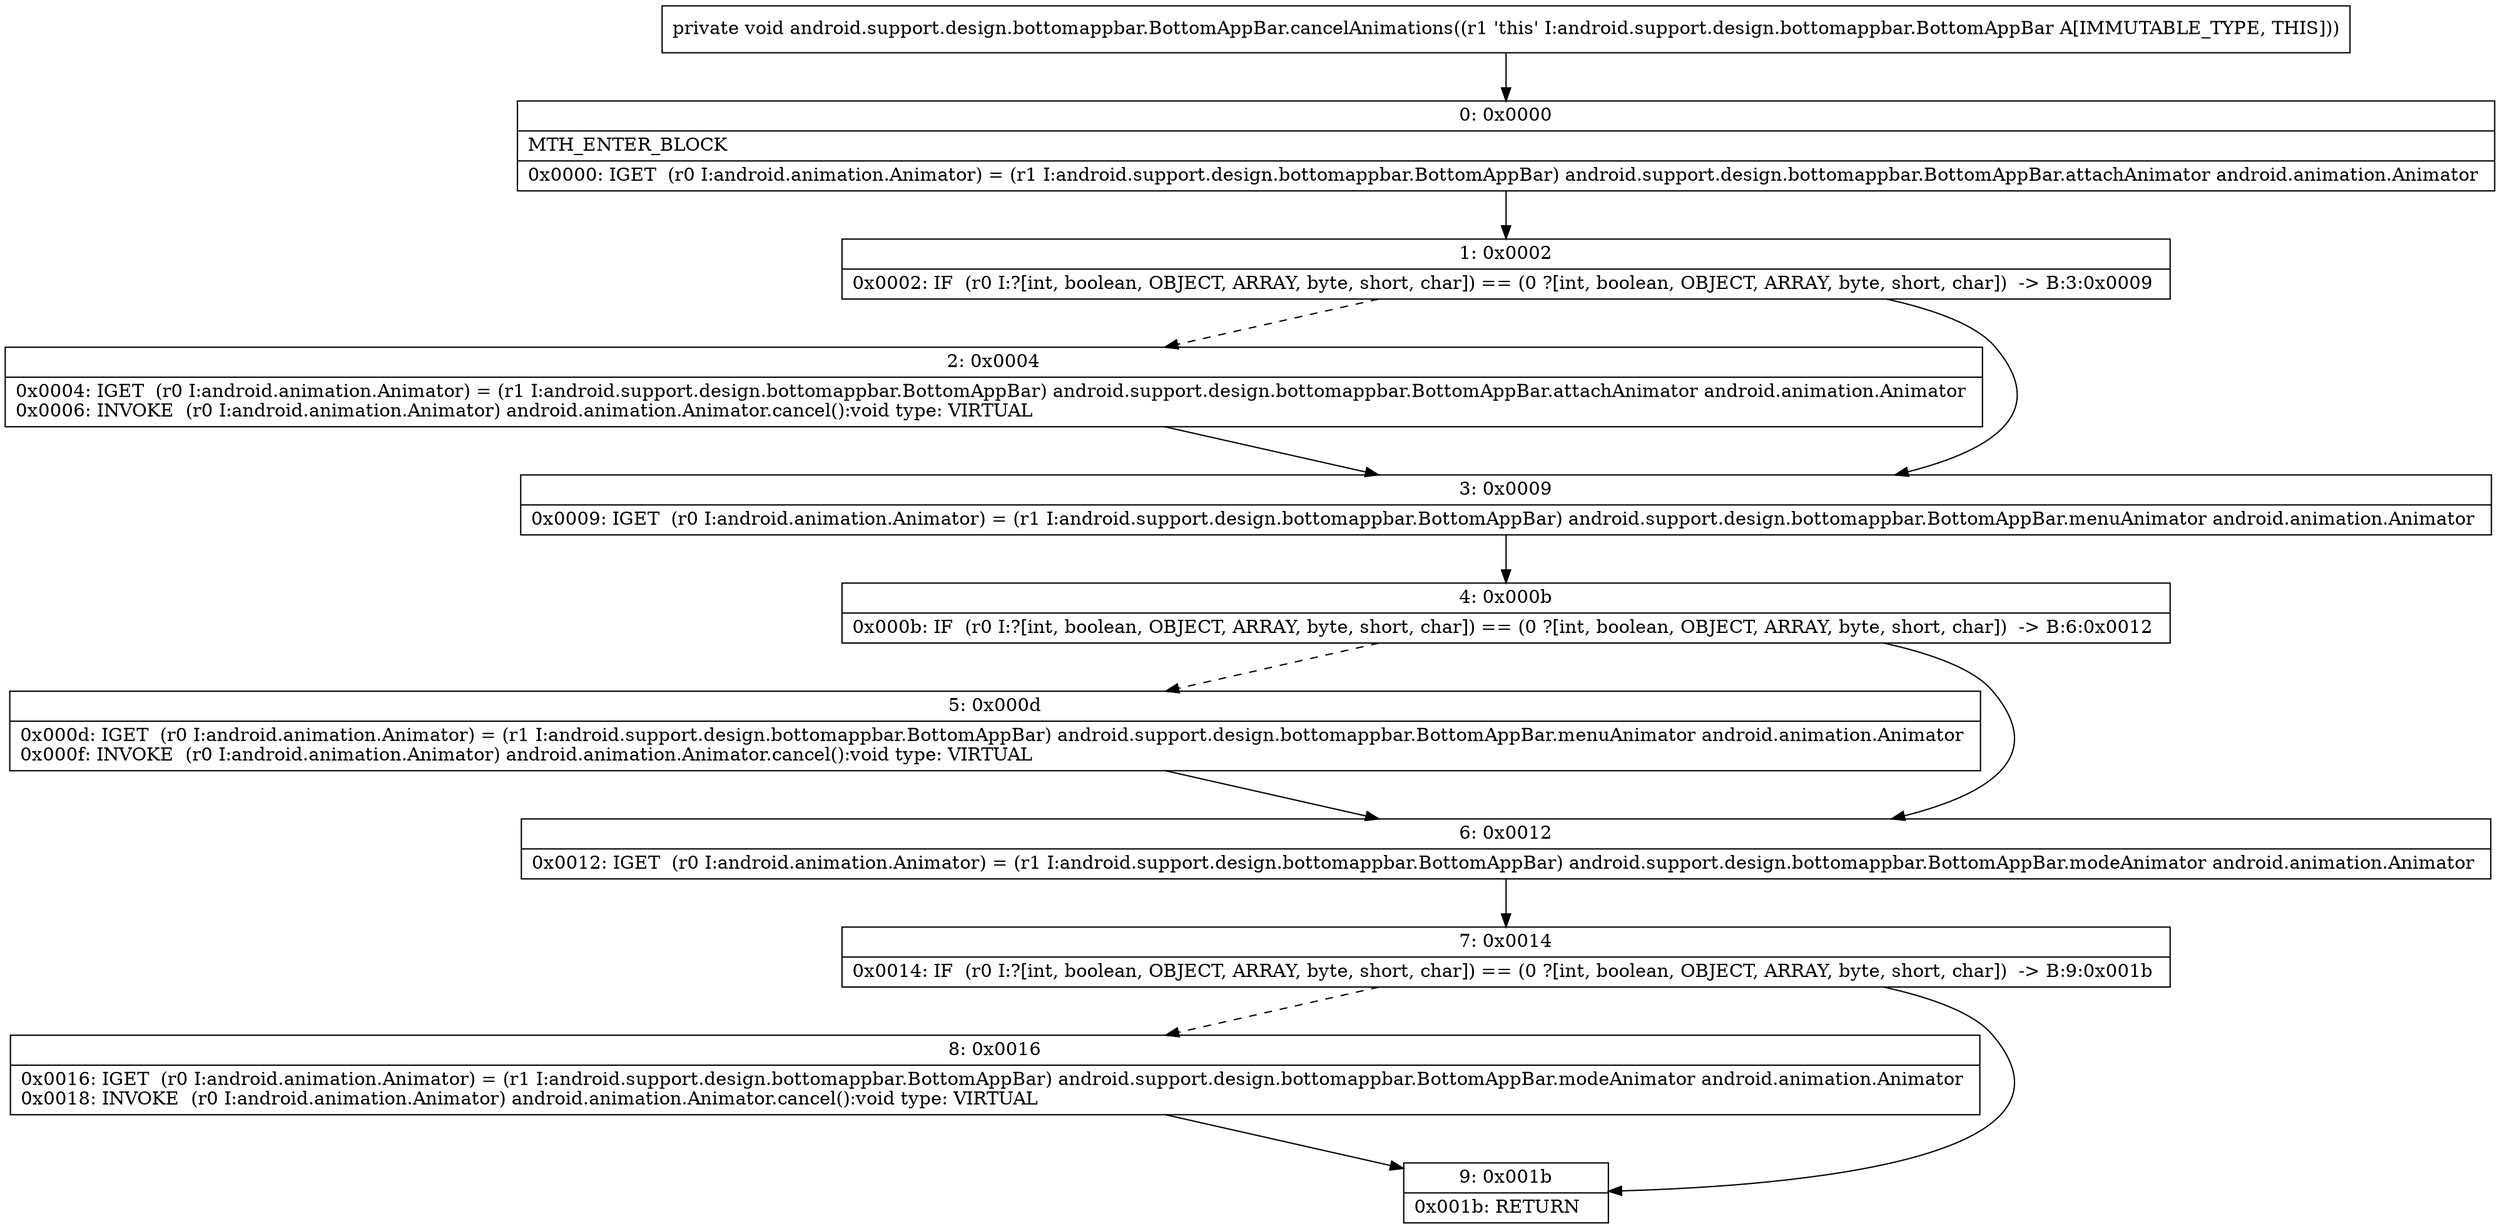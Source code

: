 digraph "CFG forandroid.support.design.bottomappbar.BottomAppBar.cancelAnimations()V" {
Node_0 [shape=record,label="{0\:\ 0x0000|MTH_ENTER_BLOCK\l|0x0000: IGET  (r0 I:android.animation.Animator) = (r1 I:android.support.design.bottomappbar.BottomAppBar) android.support.design.bottomappbar.BottomAppBar.attachAnimator android.animation.Animator \l}"];
Node_1 [shape=record,label="{1\:\ 0x0002|0x0002: IF  (r0 I:?[int, boolean, OBJECT, ARRAY, byte, short, char]) == (0 ?[int, boolean, OBJECT, ARRAY, byte, short, char])  \-\> B:3:0x0009 \l}"];
Node_2 [shape=record,label="{2\:\ 0x0004|0x0004: IGET  (r0 I:android.animation.Animator) = (r1 I:android.support.design.bottomappbar.BottomAppBar) android.support.design.bottomappbar.BottomAppBar.attachAnimator android.animation.Animator \l0x0006: INVOKE  (r0 I:android.animation.Animator) android.animation.Animator.cancel():void type: VIRTUAL \l}"];
Node_3 [shape=record,label="{3\:\ 0x0009|0x0009: IGET  (r0 I:android.animation.Animator) = (r1 I:android.support.design.bottomappbar.BottomAppBar) android.support.design.bottomappbar.BottomAppBar.menuAnimator android.animation.Animator \l}"];
Node_4 [shape=record,label="{4\:\ 0x000b|0x000b: IF  (r0 I:?[int, boolean, OBJECT, ARRAY, byte, short, char]) == (0 ?[int, boolean, OBJECT, ARRAY, byte, short, char])  \-\> B:6:0x0012 \l}"];
Node_5 [shape=record,label="{5\:\ 0x000d|0x000d: IGET  (r0 I:android.animation.Animator) = (r1 I:android.support.design.bottomappbar.BottomAppBar) android.support.design.bottomappbar.BottomAppBar.menuAnimator android.animation.Animator \l0x000f: INVOKE  (r0 I:android.animation.Animator) android.animation.Animator.cancel():void type: VIRTUAL \l}"];
Node_6 [shape=record,label="{6\:\ 0x0012|0x0012: IGET  (r0 I:android.animation.Animator) = (r1 I:android.support.design.bottomappbar.BottomAppBar) android.support.design.bottomappbar.BottomAppBar.modeAnimator android.animation.Animator \l}"];
Node_7 [shape=record,label="{7\:\ 0x0014|0x0014: IF  (r0 I:?[int, boolean, OBJECT, ARRAY, byte, short, char]) == (0 ?[int, boolean, OBJECT, ARRAY, byte, short, char])  \-\> B:9:0x001b \l}"];
Node_8 [shape=record,label="{8\:\ 0x0016|0x0016: IGET  (r0 I:android.animation.Animator) = (r1 I:android.support.design.bottomappbar.BottomAppBar) android.support.design.bottomappbar.BottomAppBar.modeAnimator android.animation.Animator \l0x0018: INVOKE  (r0 I:android.animation.Animator) android.animation.Animator.cancel():void type: VIRTUAL \l}"];
Node_9 [shape=record,label="{9\:\ 0x001b|0x001b: RETURN   \l}"];
MethodNode[shape=record,label="{private void android.support.design.bottomappbar.BottomAppBar.cancelAnimations((r1 'this' I:android.support.design.bottomappbar.BottomAppBar A[IMMUTABLE_TYPE, THIS])) }"];
MethodNode -> Node_0;
Node_0 -> Node_1;
Node_1 -> Node_2[style=dashed];
Node_1 -> Node_3;
Node_2 -> Node_3;
Node_3 -> Node_4;
Node_4 -> Node_5[style=dashed];
Node_4 -> Node_6;
Node_5 -> Node_6;
Node_6 -> Node_7;
Node_7 -> Node_8[style=dashed];
Node_7 -> Node_9;
Node_8 -> Node_9;
}

